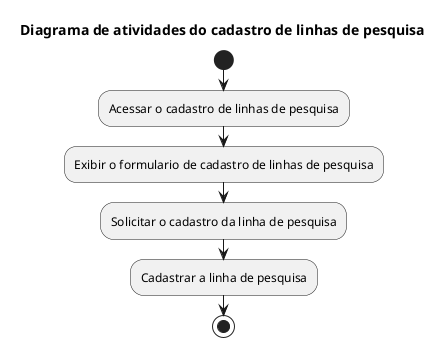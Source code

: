 @startuml diagAtivCadLinhasDePesquisa
title "Diagrama de atividades do cadastro de linhas de pesquisa"
start
:Acessar o cadastro de linhas de pesquisa;
:Exibir o formulario de cadastro de linhas de pesquisa;
:Solicitar o cadastro da linha de pesquisa;
:Cadastrar a linha de pesquisa;
stop
@enduml